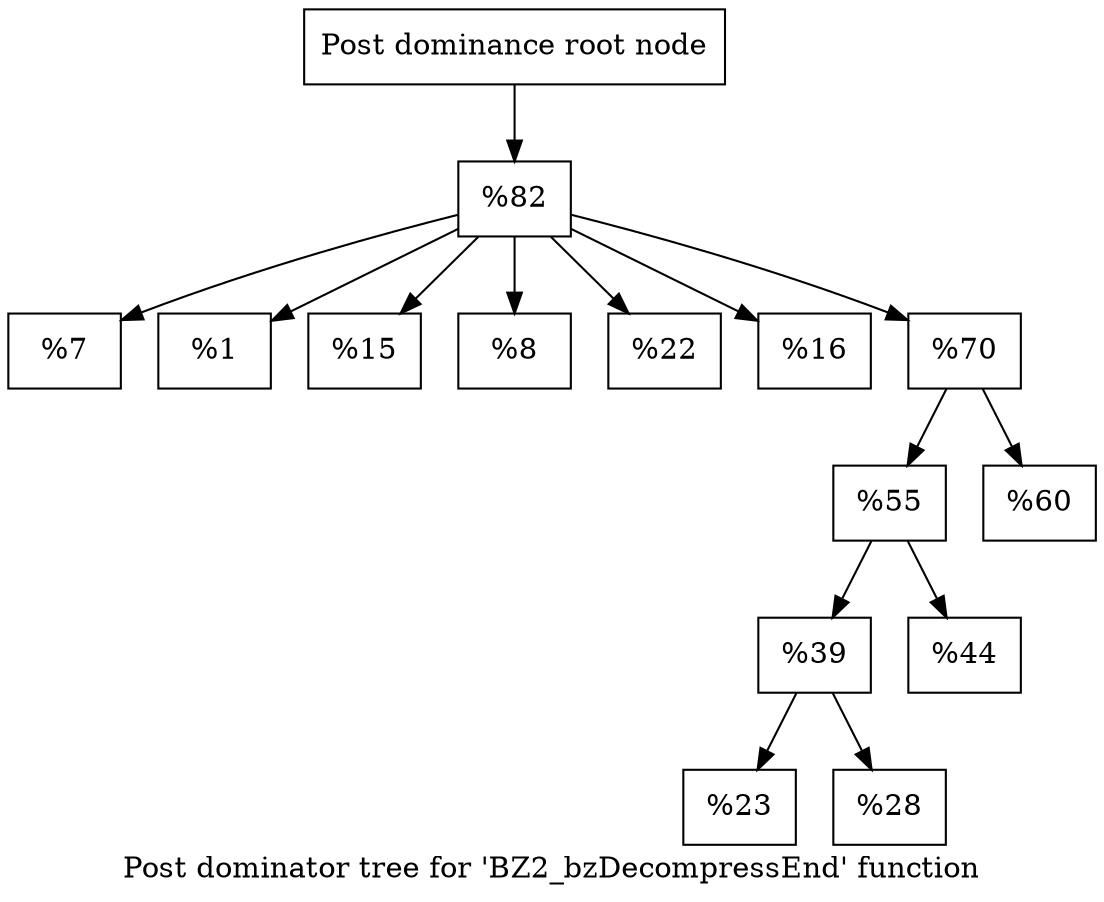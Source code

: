 digraph "Post dominator tree for 'BZ2_bzDecompressEnd' function" {
	label="Post dominator tree for 'BZ2_bzDecompressEnd' function";

	Node0x1328b30 [shape=record,label="{Post dominance root node}"];
	Node0x1328b30 -> Node0x12af090;
	Node0x12af090 [shape=record,label="{%82}"];
	Node0x12af090 -> Node0x10e94e0;
	Node0x12af090 -> Node0x1234b60;
	Node0x12af090 -> Node0x1271740;
	Node0x12af090 -> Node0x125ab50;
	Node0x12af090 -> Node0x10e8380;
	Node0x12af090 -> Node0x1282540;
	Node0x12af090 -> Node0x1333a30;
	Node0x10e94e0 [shape=record,label="{%7}"];
	Node0x1234b60 [shape=record,label="{%1}"];
	Node0x1271740 [shape=record,label="{%15}"];
	Node0x125ab50 [shape=record,label="{%8}"];
	Node0x10e8380 [shape=record,label="{%22}"];
	Node0x1282540 [shape=record,label="{%16}"];
	Node0x1333a30 [shape=record,label="{%70}"];
	Node0x1333a30 -> Node0x10d3070;
	Node0x1333a30 -> Node0x12b4040;
	Node0x10d3070 [shape=record,label="{%55}"];
	Node0x10d3070 -> Node0x1340f80;
	Node0x10d3070 -> Node0x127ce60;
	Node0x1340f80 [shape=record,label="{%39}"];
	Node0x1340f80 -> Node0x10f4b50;
	Node0x1340f80 -> Node0x10dc3e0;
	Node0x10f4b50 [shape=record,label="{%23}"];
	Node0x10dc3e0 [shape=record,label="{%28}"];
	Node0x127ce60 [shape=record,label="{%44}"];
	Node0x12b4040 [shape=record,label="{%60}"];
}
